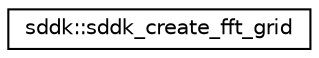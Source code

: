 digraph "Graphical Class Hierarchy"
{
 // INTERACTIVE_SVG=YES
  edge [fontname="Helvetica",fontsize="10",labelfontname="Helvetica",labelfontsize="10"];
  node [fontname="Helvetica",fontsize="10",shape=record];
  rankdir="LR";
  Node1 [label="sddk::sddk_create_fft_grid",height=0.2,width=0.4,color="black", fillcolor="white", style="filled",URL="$interfacesddk_1_1sddk__create__fft__grid.html"];
}
